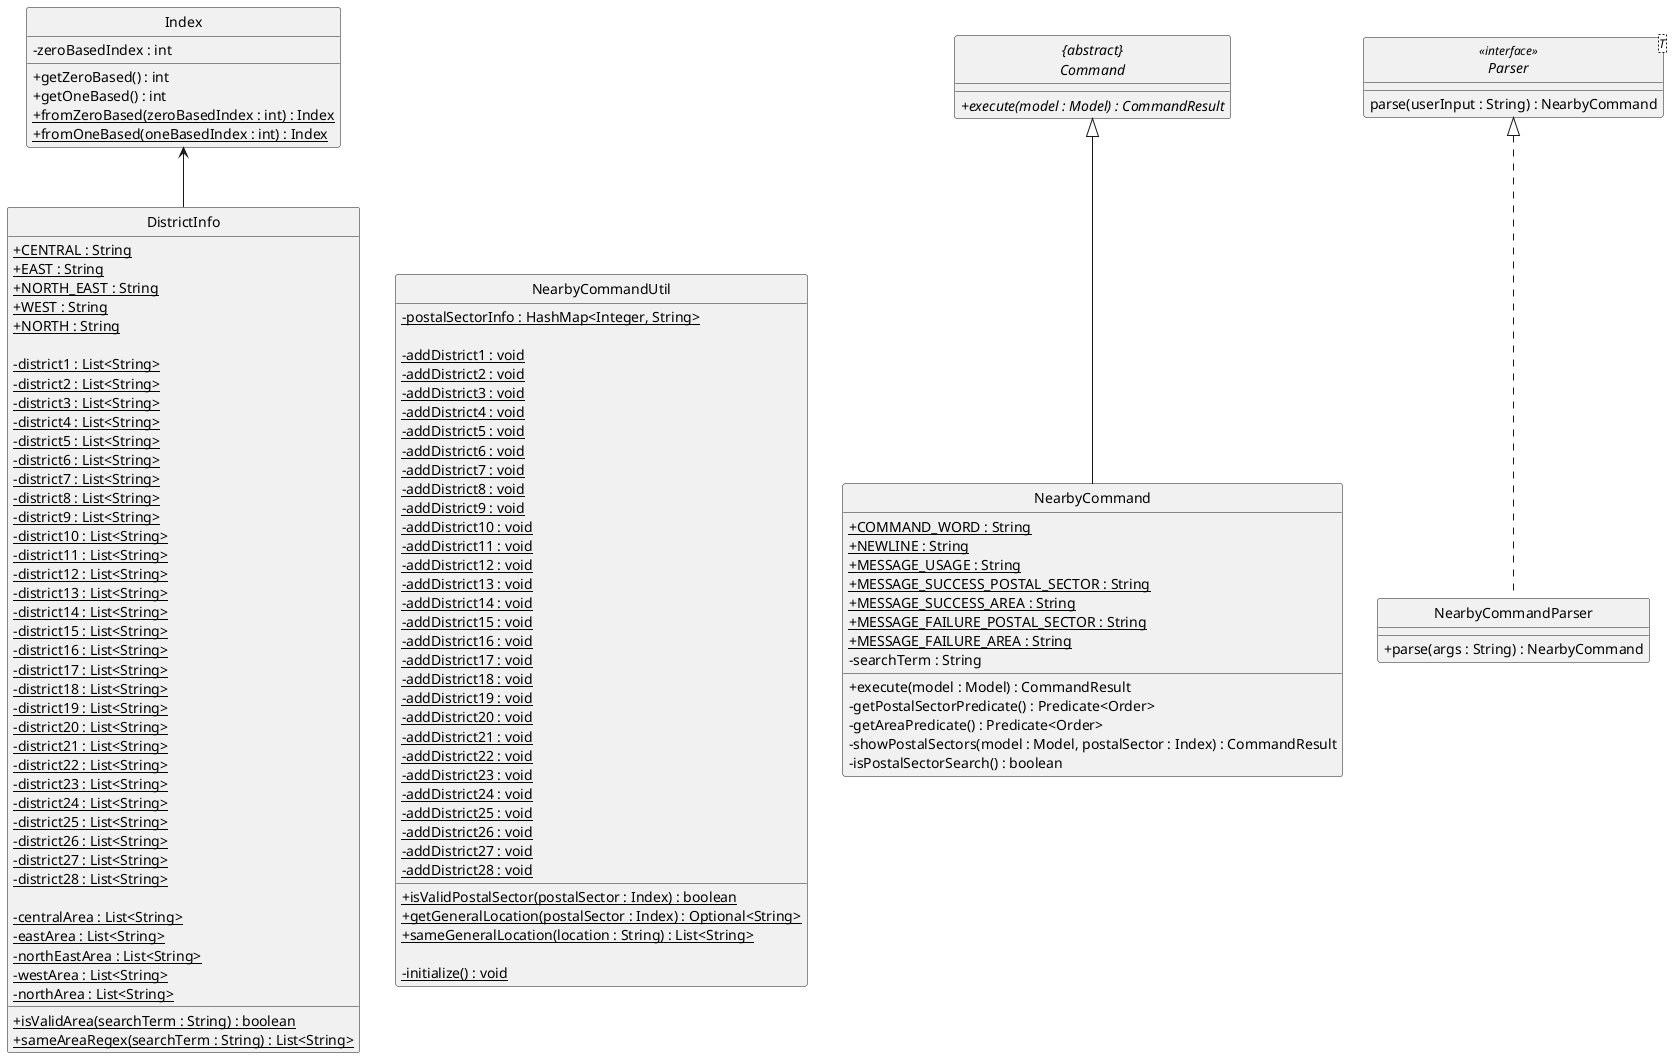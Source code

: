 @startuml
skinparam backgroundColor #ffffff
skinparam classAttributeIconSize 0
hide circle

class DistrictInfo {
    /' Fields '/
    + {static} CENTRAL : String
    + {static} EAST : String
    + {static} NORTH_EAST : String
    + {static} WEST : String
    + {static} NORTH : String

    - {static} district1 : List<String>
    - {static} district2 : List<String>
    - {static} district3 : List<String>
    - {static} district4 : List<String>
    - {static} district5 : List<String>
    - {static} district6 : List<String>
    - {static} district7 : List<String>
    - {static} district8 : List<String>
    - {static} district9 : List<String>
    - {static} district10 : List<String>
    - {static} district11 : List<String>
    - {static} district12 : List<String>
    - {static} district13 : List<String>
    - {static} district14 : List<String>
    - {static} district15 : List<String>
    - {static} district16 : List<String>
    - {static} district17 : List<String>
    - {static} district18 : List<String>
    - {static} district19 : List<String>
    - {static} district20 : List<String>
    - {static} district21 : List<String>
    - {static} district22 : List<String>
    - {static} district23 : List<String>
    - {static} district24 : List<String>
    - {static} district25 : List<String>
    - {static} district26 : List<String>
    - {static} district27 : List<String>
    - {static} district28 : List<String>

    - {static} centralArea : List<String>
    - {static} eastArea : List<String>
    - {static} northEastArea : List<String>
    - {static} westArea : List<String>
    - {static} northArea : List<String>

    /' Methods '/
    + {static} isValidArea(searchTerm : String) : boolean
    + {static} sameAreaRegex(searchTerm : String) : List<String>
}

class NearbyCommandUtil {
    /' Fields '/
    - {static} postalSectorInfo : HashMap<Integer, String>
    /' Methods '/
    + {static} isValidPostalSector(postalSector : Index) : boolean
    + {static} getGeneralLocation(postalSector : Index) : Optional<String>
    + {static} sameGeneralLocation(location : String) : List<String>

    - {static} initialize() : void
    - {static} addDistrict1 : void
    - {static} addDistrict2 : void
    - {static} addDistrict3 : void
    - {static} addDistrict4 : void
    - {static} addDistrict5 : void
    - {static} addDistrict6 : void
    - {static} addDistrict7 : void
    - {static} addDistrict8 : void
    - {static} addDistrict9 : void
    - {static} addDistrict10 : void
    - {static} addDistrict11 : void
    - {static} addDistrict12 : void
    - {static} addDistrict13 : void
    - {static} addDistrict14 : void
    - {static} addDistrict15 : void
    - {static} addDistrict16 : void
    - {static} addDistrict17 : void
    - {static} addDistrict18 : void
    - {static} addDistrict19 : void
    - {static} addDistrict20 : void
    - {static} addDistrict21 : void
    - {static} addDistrict22 : void
    - {static} addDistrict23 : void
    - {static} addDistrict24 : void
    - {static} addDistrict25 : void
    - {static} addDistrict26 : void
    - {static} addDistrict27 : void
    - {static} addDistrict28 : void
}

class Index {
    /' Fields '/
    - zeroBasedIndex : int
    /' Methods '/
    + getZeroBased() : int
    + getOneBased() : int
    + {static} fromZeroBased(zeroBasedIndex : int) : Index
    + {static} fromOneBased(oneBasedIndex : int) : Index
}

class NearbyCommand {
    /' Fields '/
    + {static} COMMAND_WORD : String
    + {static} NEWLINE : String
    + {static} MESSAGE_USAGE : String
    + {static} MESSAGE_SUCCESS_POSTAL_SECTOR : String
    + {static} MESSAGE_SUCCESS_AREA : String
    + {static} MESSAGE_FAILURE_POSTAL_SECTOR : String
    + {static} MESSAGE_FAILURE_AREA : String
    - searchTerm : String

    /' Methods '/
    + execute(model : Model) : CommandResult
    - getPostalSectorPredicate() : Predicate<Order>
    - getAreaPredicate() : Predicate<Order>
    - showPostalSectors(model : Model, postalSector : Index) : CommandResult
    - isPostalSectorSearch() : boolean
}

abstract class "{abstract}\nCommand" {
    + {abstract} execute(model : Model) : CommandResult
}

NearbyCommand --up|> "{abstract}\nCommand"

class NearbyCommandParser implements Parser {
    + parse(args : String) : NearbyCommand
}

interface Parser<T> <<interface>> {
    parse(userInput : String) : NearbyCommand
}

DistrictInfo -up-> Index
/' Alignment, using hidden connector '/
DistrictInfo -[hidden] NearbyCommandUtil

@enduml

